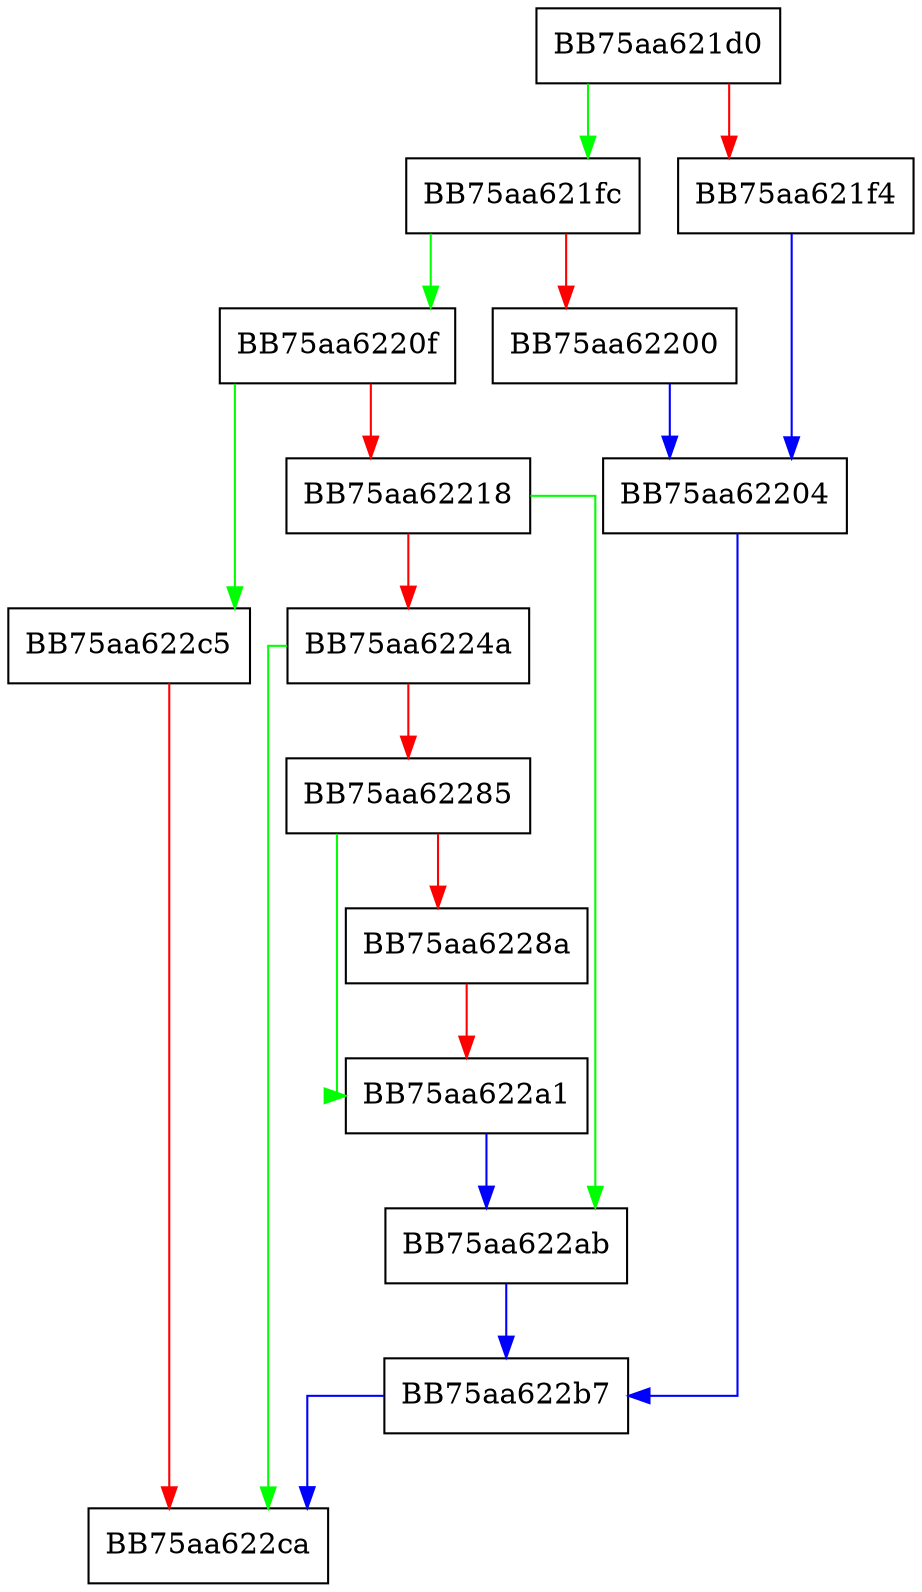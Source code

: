 digraph kadotout_callback {
  node [shape="box"];
  graph [splines=ortho];
  BB75aa621d0 -> BB75aa621fc [color="green"];
  BB75aa621d0 -> BB75aa621f4 [color="red"];
  BB75aa621f4 -> BB75aa62204 [color="blue"];
  BB75aa621fc -> BB75aa6220f [color="green"];
  BB75aa621fc -> BB75aa62200 [color="red"];
  BB75aa62200 -> BB75aa62204 [color="blue"];
  BB75aa62204 -> BB75aa622b7 [color="blue"];
  BB75aa6220f -> BB75aa622c5 [color="green"];
  BB75aa6220f -> BB75aa62218 [color="red"];
  BB75aa62218 -> BB75aa622ab [color="green"];
  BB75aa62218 -> BB75aa6224a [color="red"];
  BB75aa6224a -> BB75aa622ca [color="green"];
  BB75aa6224a -> BB75aa62285 [color="red"];
  BB75aa62285 -> BB75aa622a1 [color="green"];
  BB75aa62285 -> BB75aa6228a [color="red"];
  BB75aa6228a -> BB75aa622a1 [color="red"];
  BB75aa622a1 -> BB75aa622ab [color="blue"];
  BB75aa622ab -> BB75aa622b7 [color="blue"];
  BB75aa622b7 -> BB75aa622ca [color="blue"];
  BB75aa622c5 -> BB75aa622ca [color="red"];
}